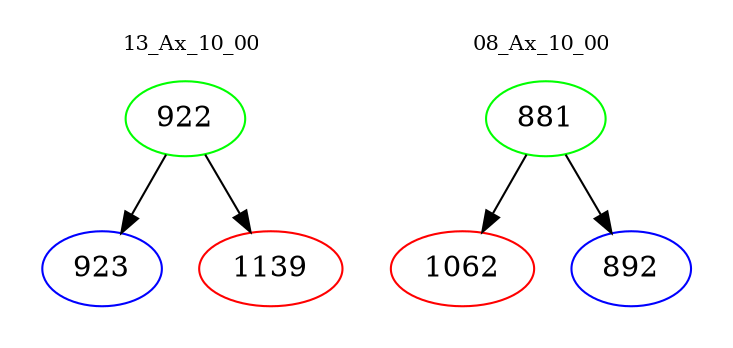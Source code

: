 digraph{
subgraph cluster_0 {
color = white
label = "13_Ax_10_00";
fontsize=10;
T0_922 [label="922", color="green"]
T0_922 -> T0_923 [color="black"]
T0_923 [label="923", color="blue"]
T0_922 -> T0_1139 [color="black"]
T0_1139 [label="1139", color="red"]
}
subgraph cluster_1 {
color = white
label = "08_Ax_10_00";
fontsize=10;
T1_881 [label="881", color="green"]
T1_881 -> T1_1062 [color="black"]
T1_1062 [label="1062", color="red"]
T1_881 -> T1_892 [color="black"]
T1_892 [label="892", color="blue"]
}
}
